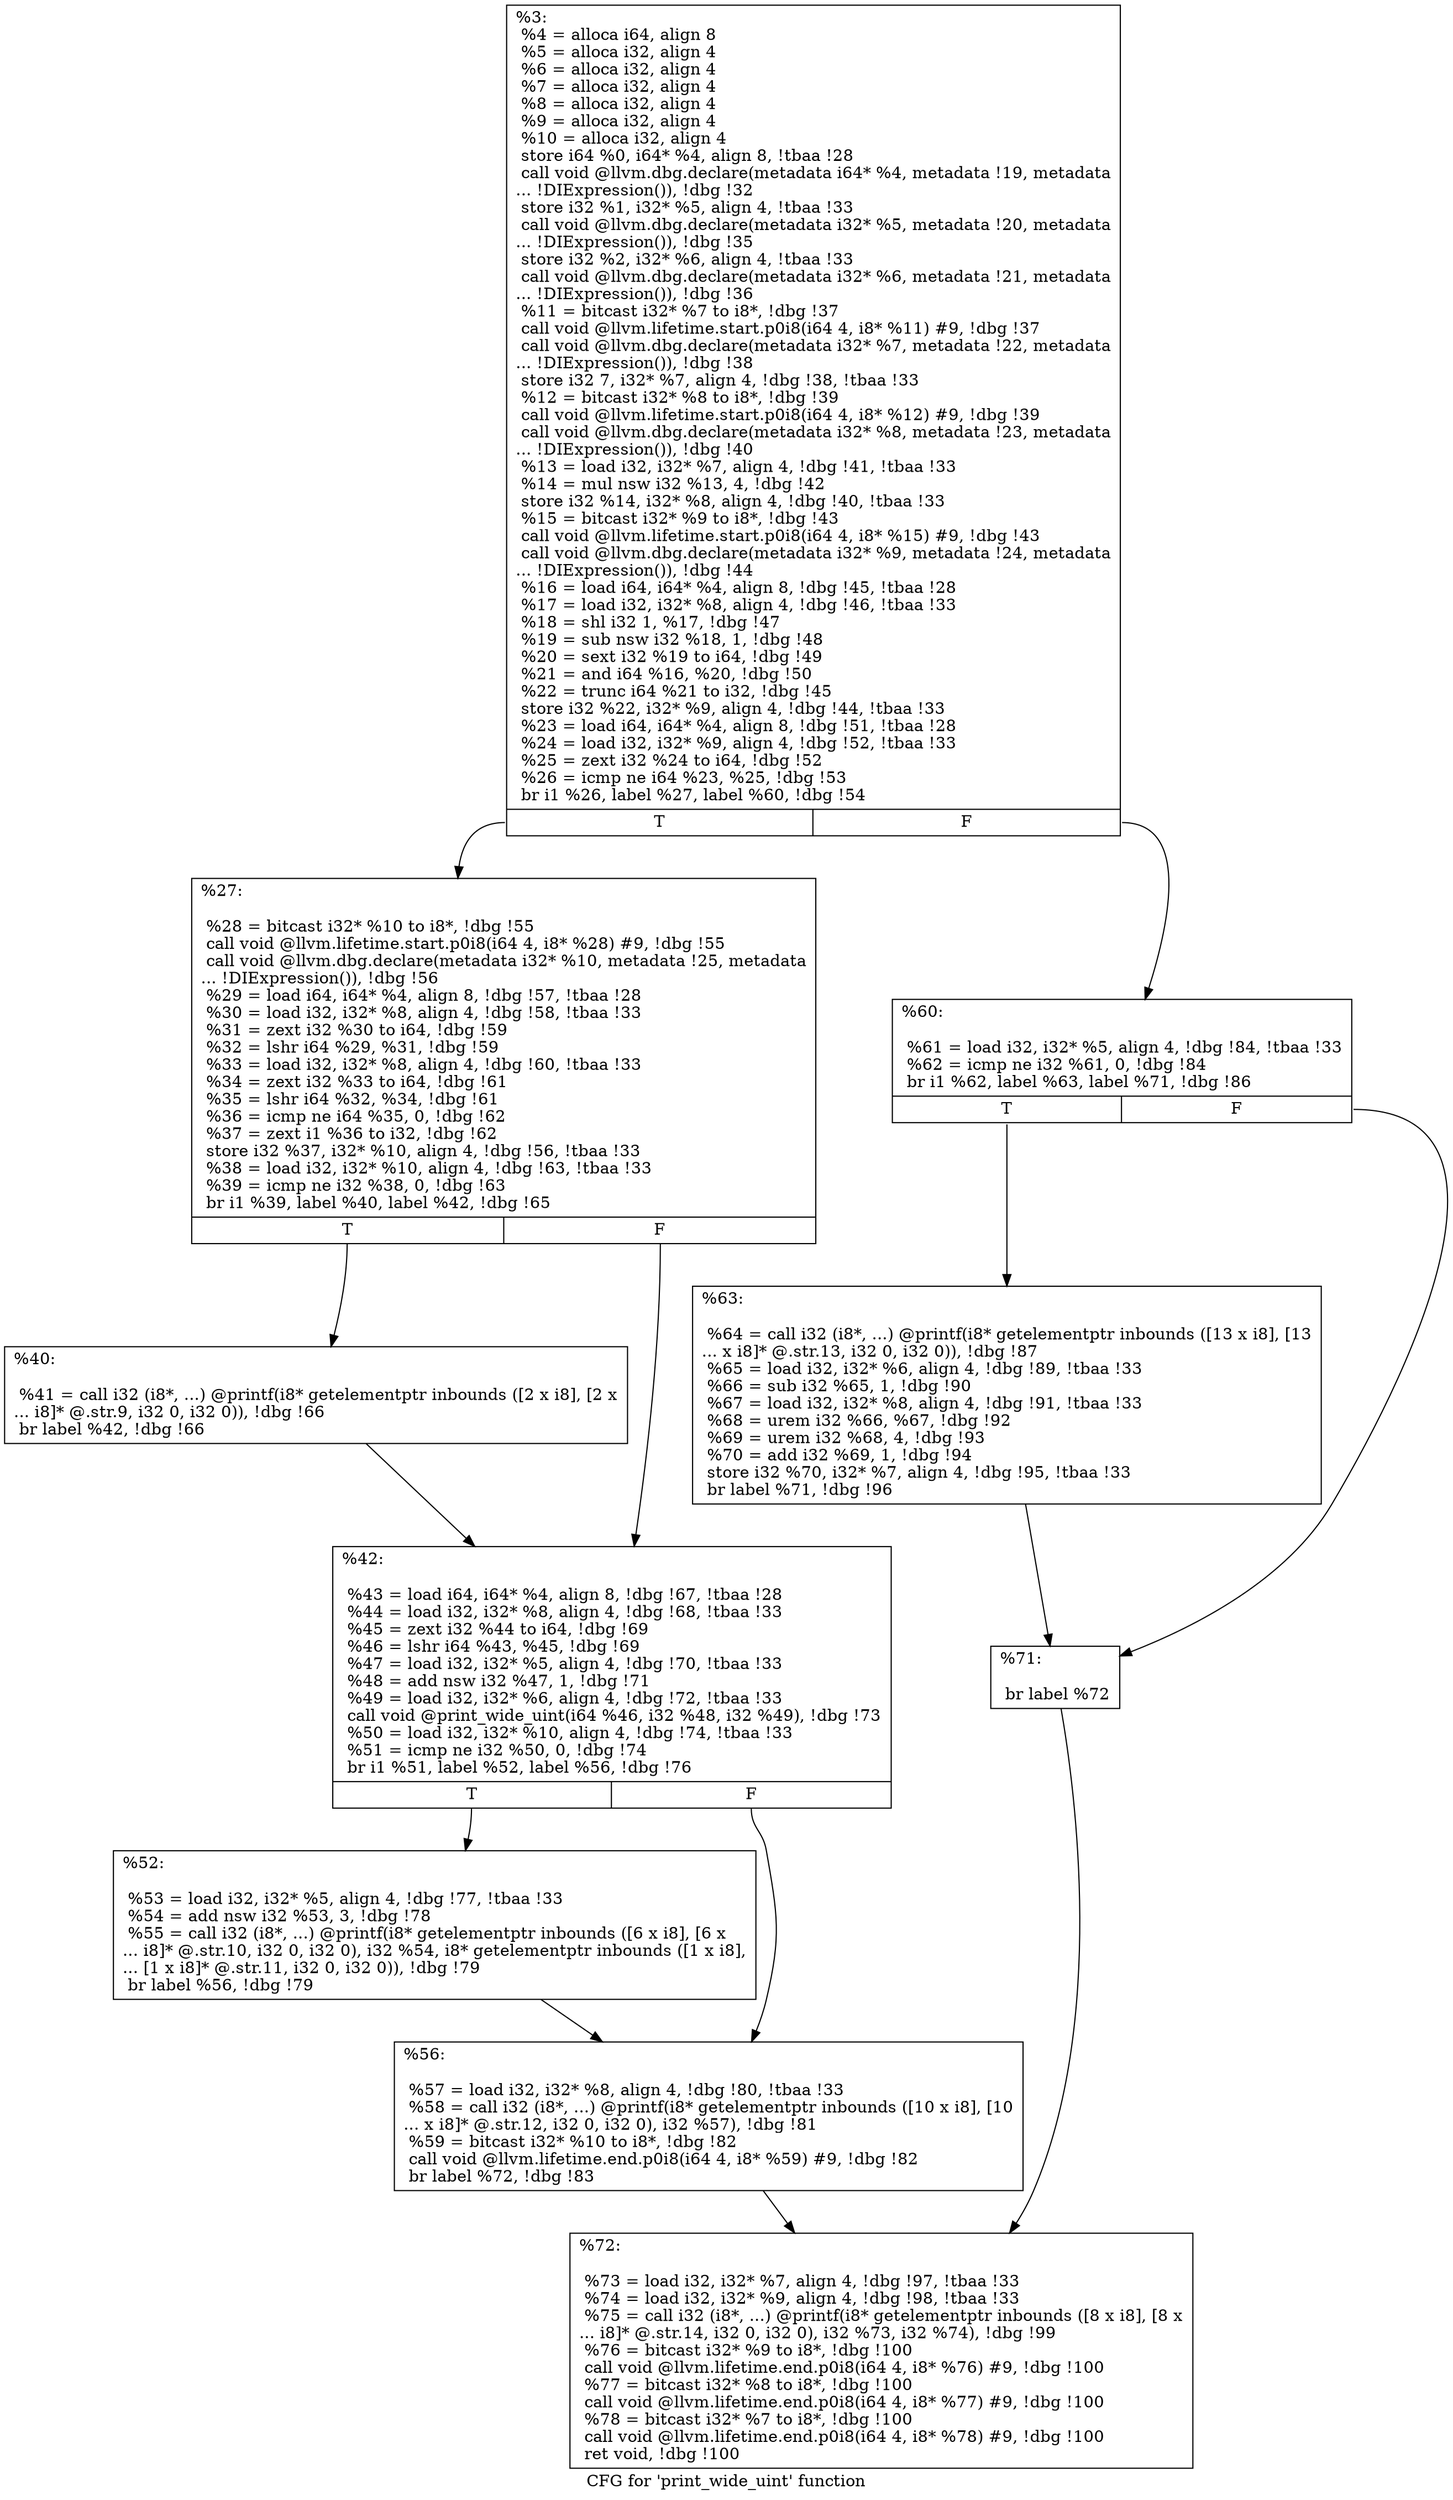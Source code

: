 digraph "CFG for 'print_wide_uint' function" {
	label="CFG for 'print_wide_uint' function";

	Node0xbf4cb0 [shape=record,label="{%3:\l  %4 = alloca i64, align 8\l  %5 = alloca i32, align 4\l  %6 = alloca i32, align 4\l  %7 = alloca i32, align 4\l  %8 = alloca i32, align 4\l  %9 = alloca i32, align 4\l  %10 = alloca i32, align 4\l  store i64 %0, i64* %4, align 8, !tbaa !28\l  call void @llvm.dbg.declare(metadata i64* %4, metadata !19, metadata\l... !DIExpression()), !dbg !32\l  store i32 %1, i32* %5, align 4, !tbaa !33\l  call void @llvm.dbg.declare(metadata i32* %5, metadata !20, metadata\l... !DIExpression()), !dbg !35\l  store i32 %2, i32* %6, align 4, !tbaa !33\l  call void @llvm.dbg.declare(metadata i32* %6, metadata !21, metadata\l... !DIExpression()), !dbg !36\l  %11 = bitcast i32* %7 to i8*, !dbg !37\l  call void @llvm.lifetime.start.p0i8(i64 4, i8* %11) #9, !dbg !37\l  call void @llvm.dbg.declare(metadata i32* %7, metadata !22, metadata\l... !DIExpression()), !dbg !38\l  store i32 7, i32* %7, align 4, !dbg !38, !tbaa !33\l  %12 = bitcast i32* %8 to i8*, !dbg !39\l  call void @llvm.lifetime.start.p0i8(i64 4, i8* %12) #9, !dbg !39\l  call void @llvm.dbg.declare(metadata i32* %8, metadata !23, metadata\l... !DIExpression()), !dbg !40\l  %13 = load i32, i32* %7, align 4, !dbg !41, !tbaa !33\l  %14 = mul nsw i32 %13, 4, !dbg !42\l  store i32 %14, i32* %8, align 4, !dbg !40, !tbaa !33\l  %15 = bitcast i32* %9 to i8*, !dbg !43\l  call void @llvm.lifetime.start.p0i8(i64 4, i8* %15) #9, !dbg !43\l  call void @llvm.dbg.declare(metadata i32* %9, metadata !24, metadata\l... !DIExpression()), !dbg !44\l  %16 = load i64, i64* %4, align 8, !dbg !45, !tbaa !28\l  %17 = load i32, i32* %8, align 4, !dbg !46, !tbaa !33\l  %18 = shl i32 1, %17, !dbg !47\l  %19 = sub nsw i32 %18, 1, !dbg !48\l  %20 = sext i32 %19 to i64, !dbg !49\l  %21 = and i64 %16, %20, !dbg !50\l  %22 = trunc i64 %21 to i32, !dbg !45\l  store i32 %22, i32* %9, align 4, !dbg !44, !tbaa !33\l  %23 = load i64, i64* %4, align 8, !dbg !51, !tbaa !28\l  %24 = load i32, i32* %9, align 4, !dbg !52, !tbaa !33\l  %25 = zext i32 %24 to i64, !dbg !52\l  %26 = icmp ne i64 %23, %25, !dbg !53\l  br i1 %26, label %27, label %60, !dbg !54\l|{<s0>T|<s1>F}}"];
	Node0xbf4cb0:s0 -> Node0xbf4de0;
	Node0xbf4cb0:s1 -> Node0xbe9ab0;
	Node0xbf4de0 [shape=record,label="{%27:\l\l  %28 = bitcast i32* %10 to i8*, !dbg !55\l  call void @llvm.lifetime.start.p0i8(i64 4, i8* %28) #9, !dbg !55\l  call void @llvm.dbg.declare(metadata i32* %10, metadata !25, metadata\l... !DIExpression()), !dbg !56\l  %29 = load i64, i64* %4, align 8, !dbg !57, !tbaa !28\l  %30 = load i32, i32* %8, align 4, !dbg !58, !tbaa !33\l  %31 = zext i32 %30 to i64, !dbg !59\l  %32 = lshr i64 %29, %31, !dbg !59\l  %33 = load i32, i32* %8, align 4, !dbg !60, !tbaa !33\l  %34 = zext i32 %33 to i64, !dbg !61\l  %35 = lshr i64 %32, %34, !dbg !61\l  %36 = icmp ne i64 %35, 0, !dbg !62\l  %37 = zext i1 %36 to i32, !dbg !62\l  store i32 %37, i32* %10, align 4, !dbg !56, !tbaa !33\l  %38 = load i32, i32* %10, align 4, !dbg !63, !tbaa !33\l  %39 = icmp ne i32 %38, 0, !dbg !63\l  br i1 %39, label %40, label %42, !dbg !65\l|{<s0>T|<s1>F}}"];
	Node0xbf4de0:s0 -> Node0xbe9970;
	Node0xbf4de0:s1 -> Node0xbe99c0;
	Node0xbe9970 [shape=record,label="{%40:\l\l  %41 = call i32 (i8*, ...) @printf(i8* getelementptr inbounds ([2 x i8], [2 x\l... i8]* @.str.9, i32 0, i32 0)), !dbg !66\l  br label %42, !dbg !66\l}"];
	Node0xbe9970 -> Node0xbe99c0;
	Node0xbe99c0 [shape=record,label="{%42:\l\l  %43 = load i64, i64* %4, align 8, !dbg !67, !tbaa !28\l  %44 = load i32, i32* %8, align 4, !dbg !68, !tbaa !33\l  %45 = zext i32 %44 to i64, !dbg !69\l  %46 = lshr i64 %43, %45, !dbg !69\l  %47 = load i32, i32* %5, align 4, !dbg !70, !tbaa !33\l  %48 = add nsw i32 %47, 1, !dbg !71\l  %49 = load i32, i32* %6, align 4, !dbg !72, !tbaa !33\l  call void @print_wide_uint(i64 %46, i32 %48, i32 %49), !dbg !73\l  %50 = load i32, i32* %10, align 4, !dbg !74, !tbaa !33\l  %51 = icmp ne i32 %50, 0, !dbg !74\l  br i1 %51, label %52, label %56, !dbg !76\l|{<s0>T|<s1>F}}"];
	Node0xbe99c0:s0 -> Node0xbe9a10;
	Node0xbe99c0:s1 -> Node0xbe9a60;
	Node0xbe9a10 [shape=record,label="{%52:\l\l  %53 = load i32, i32* %5, align 4, !dbg !77, !tbaa !33\l  %54 = add nsw i32 %53, 3, !dbg !78\l  %55 = call i32 (i8*, ...) @printf(i8* getelementptr inbounds ([6 x i8], [6 x\l... i8]* @.str.10, i32 0, i32 0), i32 %54, i8* getelementptr inbounds ([1 x i8],\l... [1 x i8]* @.str.11, i32 0, i32 0)), !dbg !79\l  br label %56, !dbg !79\l}"];
	Node0xbe9a10 -> Node0xbe9a60;
	Node0xbe9a60 [shape=record,label="{%56:\l\l  %57 = load i32, i32* %8, align 4, !dbg !80, !tbaa !33\l  %58 = call i32 (i8*, ...) @printf(i8* getelementptr inbounds ([10 x i8], [10\l... x i8]* @.str.12, i32 0, i32 0), i32 %57), !dbg !81\l  %59 = bitcast i32* %10 to i8*, !dbg !82\l  call void @llvm.lifetime.end.p0i8(i64 4, i8* %59) #9, !dbg !82\l  br label %72, !dbg !83\l}"];
	Node0xbe9a60 -> Node0xbe9ba0;
	Node0xbe9ab0 [shape=record,label="{%60:\l\l  %61 = load i32, i32* %5, align 4, !dbg !84, !tbaa !33\l  %62 = icmp ne i32 %61, 0, !dbg !84\l  br i1 %62, label %63, label %71, !dbg !86\l|{<s0>T|<s1>F}}"];
	Node0xbe9ab0:s0 -> Node0xbe9b00;
	Node0xbe9ab0:s1 -> Node0xbe9b50;
	Node0xbe9b00 [shape=record,label="{%63:\l\l  %64 = call i32 (i8*, ...) @printf(i8* getelementptr inbounds ([13 x i8], [13\l... x i8]* @.str.13, i32 0, i32 0)), !dbg !87\l  %65 = load i32, i32* %6, align 4, !dbg !89, !tbaa !33\l  %66 = sub i32 %65, 1, !dbg !90\l  %67 = load i32, i32* %8, align 4, !dbg !91, !tbaa !33\l  %68 = urem i32 %66, %67, !dbg !92\l  %69 = urem i32 %68, 4, !dbg !93\l  %70 = add i32 %69, 1, !dbg !94\l  store i32 %70, i32* %7, align 4, !dbg !95, !tbaa !33\l  br label %71, !dbg !96\l}"];
	Node0xbe9b00 -> Node0xbe9b50;
	Node0xbe9b50 [shape=record,label="{%71:\l\l  br label %72\l}"];
	Node0xbe9b50 -> Node0xbe9ba0;
	Node0xbe9ba0 [shape=record,label="{%72:\l\l  %73 = load i32, i32* %7, align 4, !dbg !97, !tbaa !33\l  %74 = load i32, i32* %9, align 4, !dbg !98, !tbaa !33\l  %75 = call i32 (i8*, ...) @printf(i8* getelementptr inbounds ([8 x i8], [8 x\l... i8]* @.str.14, i32 0, i32 0), i32 %73, i32 %74), !dbg !99\l  %76 = bitcast i32* %9 to i8*, !dbg !100\l  call void @llvm.lifetime.end.p0i8(i64 4, i8* %76) #9, !dbg !100\l  %77 = bitcast i32* %8 to i8*, !dbg !100\l  call void @llvm.lifetime.end.p0i8(i64 4, i8* %77) #9, !dbg !100\l  %78 = bitcast i32* %7 to i8*, !dbg !100\l  call void @llvm.lifetime.end.p0i8(i64 4, i8* %78) #9, !dbg !100\l  ret void, !dbg !100\l}"];
}
